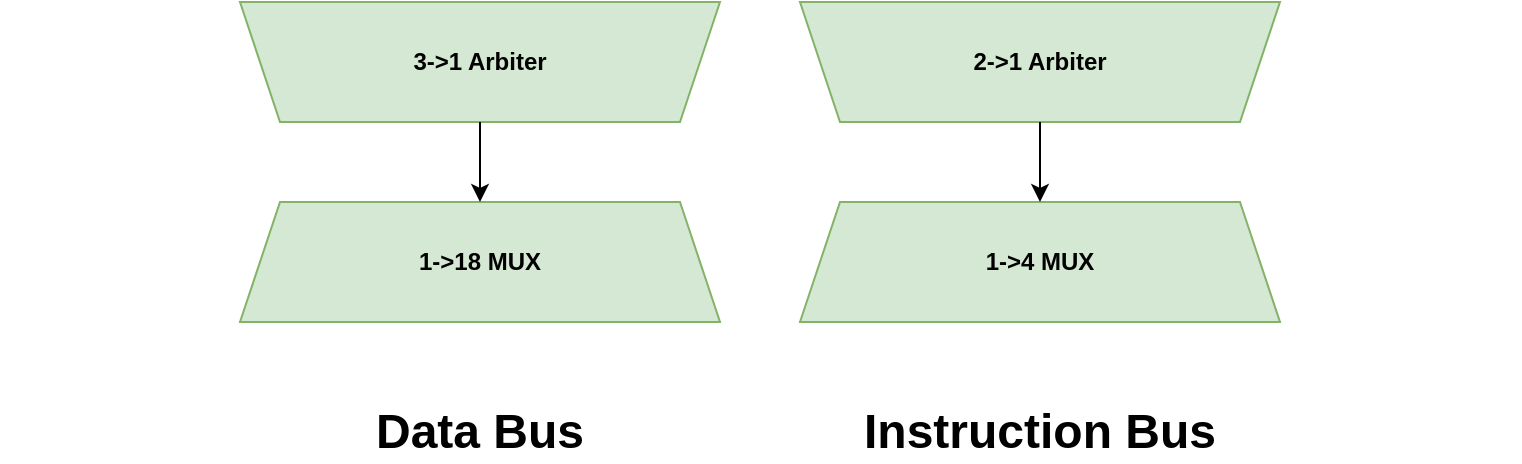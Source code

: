 <mxfile version="26.0.4">
  <diagram name="Page-1" id="OsoMbLZKniC6jERaK0dM">
    <mxGraphModel dx="790" dy="1343" grid="1" gridSize="10" guides="1" tooltips="1" connect="1" arrows="1" fold="1" page="1" pageScale="1" pageWidth="850" pageHeight="1100" math="0" shadow="0">
      <root>
        <mxCell id="0" />
        <mxCell id="1" parent="0" />
        <mxCell id="1bpEYGszrCiCGTDApiuo-12" value="" style="rounded=0;whiteSpace=wrap;html=1;fillColor=none;strokeColor=none;" vertex="1" parent="1">
          <mxGeometry x="160" y="360" width="760" height="60" as="geometry" />
        </mxCell>
        <mxCell id="1bpEYGszrCiCGTDApiuo-1" value="1-&amp;gt;18 MUX" style="shape=trapezoid;perimeter=trapezoidPerimeter;whiteSpace=wrap;html=1;fixedSize=1;fillColor=#d5e8d4;strokeColor=#82b366;fontStyle=1" vertex="1" parent="1">
          <mxGeometry x="280" y="400" width="240" height="60" as="geometry" />
        </mxCell>
        <mxCell id="1bpEYGszrCiCGTDApiuo-2" value="" style="shape=trapezoid;perimeter=trapezoidPerimeter;whiteSpace=wrap;html=1;fixedSize=1;rotation=-180;fillColor=#d5e8d4;strokeColor=#82b366;" vertex="1" parent="1">
          <mxGeometry x="280" y="300" width="240" height="60" as="geometry" />
        </mxCell>
        <mxCell id="1bpEYGszrCiCGTDApiuo-3" value="3-&amp;gt;1 Arbiter" style="text;html=1;align=center;verticalAlign=middle;whiteSpace=wrap;rounded=0;fontStyle=1" vertex="1" parent="1">
          <mxGeometry x="355" y="315" width="90" height="30" as="geometry" />
        </mxCell>
        <mxCell id="1bpEYGszrCiCGTDApiuo-5" value="" style="endArrow=classic;html=1;rounded=0;entryX=0.5;entryY=0;entryDx=0;entryDy=0;exitX=0.5;exitY=0;exitDx=0;exitDy=0;" edge="1" parent="1" source="1bpEYGszrCiCGTDApiuo-2" target="1bpEYGszrCiCGTDApiuo-1">
          <mxGeometry width="50" height="50" relative="1" as="geometry">
            <mxPoint x="150" y="440" as="sourcePoint" />
            <mxPoint x="200" y="390" as="targetPoint" />
          </mxGeometry>
        </mxCell>
        <mxCell id="1bpEYGszrCiCGTDApiuo-6" value="Data Bus" style="text;html=1;align=center;verticalAlign=middle;whiteSpace=wrap;rounded=0;fontSize=24;fontStyle=1" vertex="1" parent="1">
          <mxGeometry x="320" y="500" width="160" height="30" as="geometry" />
        </mxCell>
        <mxCell id="1bpEYGszrCiCGTDApiuo-7" value="1-&amp;gt;4 MUX" style="shape=trapezoid;perimeter=trapezoidPerimeter;whiteSpace=wrap;html=1;fixedSize=1;fillColor=#d5e8d4;strokeColor=#82b366;fontStyle=1" vertex="1" parent="1">
          <mxGeometry x="560" y="400" width="240" height="60" as="geometry" />
        </mxCell>
        <mxCell id="1bpEYGszrCiCGTDApiuo-8" value="" style="shape=trapezoid;perimeter=trapezoidPerimeter;whiteSpace=wrap;html=1;fixedSize=1;rotation=-180;fillColor=#d5e8d4;strokeColor=#82b366;" vertex="1" parent="1">
          <mxGeometry x="560" y="300" width="240" height="60" as="geometry" />
        </mxCell>
        <mxCell id="1bpEYGszrCiCGTDApiuo-9" value="2-&amp;gt;1 Arbiter" style="text;html=1;align=center;verticalAlign=middle;whiteSpace=wrap;rounded=0;fontStyle=1" vertex="1" parent="1">
          <mxGeometry x="635" y="315" width="90" height="30" as="geometry" />
        </mxCell>
        <mxCell id="1bpEYGszrCiCGTDApiuo-10" value="" style="endArrow=classic;html=1;rounded=0;entryX=0.5;entryY=0;entryDx=0;entryDy=0;exitX=0.5;exitY=0;exitDx=0;exitDy=0;" edge="1" parent="1" source="1bpEYGszrCiCGTDApiuo-8" target="1bpEYGszrCiCGTDApiuo-7">
          <mxGeometry width="50" height="50" relative="1" as="geometry">
            <mxPoint x="430" y="440" as="sourcePoint" />
            <mxPoint x="480" y="390" as="targetPoint" />
          </mxGeometry>
        </mxCell>
        <mxCell id="1bpEYGszrCiCGTDApiuo-11" value="Instruction Bus" style="text;html=1;align=center;verticalAlign=middle;whiteSpace=wrap;rounded=0;fontSize=24;fontStyle=1" vertex="1" parent="1">
          <mxGeometry x="590" y="500" width="180" height="30" as="geometry" />
        </mxCell>
      </root>
    </mxGraphModel>
  </diagram>
</mxfile>
